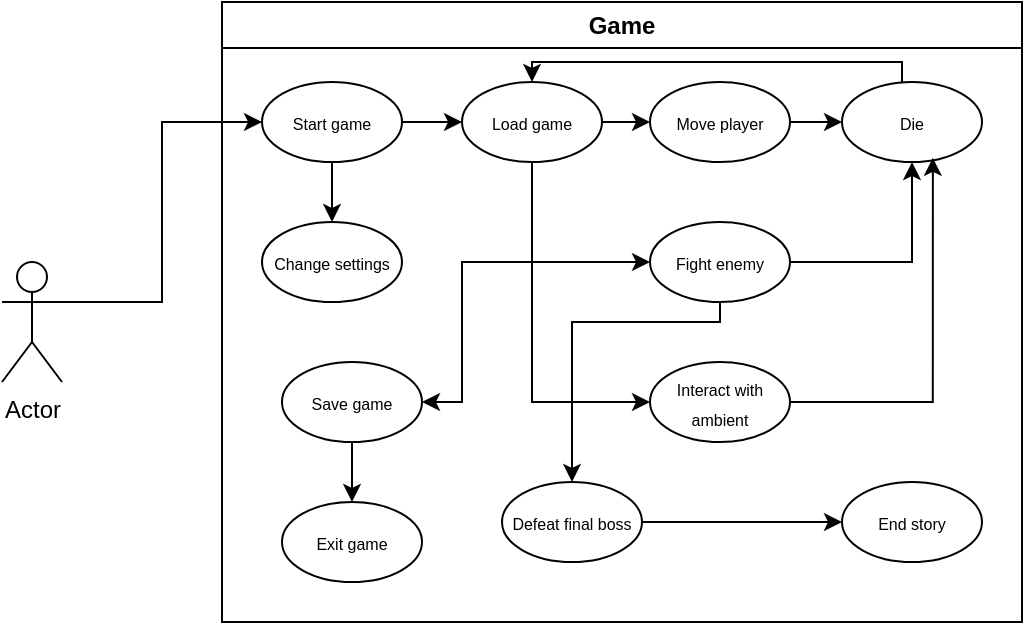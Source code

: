 <mxfile version="24.6.2" type="device">
  <diagram name="Seite-1" id="NDR3mnikh9q_f2Nxi1ZF">
    <mxGraphModel dx="890" dy="384" grid="1" gridSize="10" guides="1" tooltips="1" connect="1" arrows="1" fold="1" page="1" pageScale="1" pageWidth="827" pageHeight="1169" math="0" shadow="0">
      <root>
        <mxCell id="0" />
        <mxCell id="1" parent="0" />
        <mxCell id="LJkc8kywVHEcN_hv7QL5-4" style="edgeStyle=orthogonalEdgeStyle;rounded=0;orthogonalLoop=1;jettySize=auto;html=1;exitX=1;exitY=0.333;exitDx=0;exitDy=0;exitPerimeter=0;entryX=0;entryY=0.5;entryDx=0;entryDy=0;" edge="1" parent="1" source="LJkc8kywVHEcN_hv7QL5-1" target="LJkc8kywVHEcN_hv7QL5-3">
          <mxGeometry relative="1" as="geometry" />
        </mxCell>
        <mxCell id="LJkc8kywVHEcN_hv7QL5-1" value="Actor" style="shape=umlActor;verticalLabelPosition=bottom;verticalAlign=top;html=1;outlineConnect=0;" vertex="1" parent="1">
          <mxGeometry x="70" y="220" width="30" height="60" as="geometry" />
        </mxCell>
        <mxCell id="LJkc8kywVHEcN_hv7QL5-2" value="Game" style="swimlane;whiteSpace=wrap;html=1;" vertex="1" parent="1">
          <mxGeometry x="180" y="90" width="400" height="310" as="geometry" />
        </mxCell>
        <mxCell id="LJkc8kywVHEcN_hv7QL5-6" style="edgeStyle=orthogonalEdgeStyle;rounded=0;orthogonalLoop=1;jettySize=auto;html=1;exitX=1;exitY=0.5;exitDx=0;exitDy=0;entryX=0;entryY=0.5;entryDx=0;entryDy=0;" edge="1" parent="LJkc8kywVHEcN_hv7QL5-2" source="LJkc8kywVHEcN_hv7QL5-3" target="LJkc8kywVHEcN_hv7QL5-5">
          <mxGeometry relative="1" as="geometry" />
        </mxCell>
        <mxCell id="LJkc8kywVHEcN_hv7QL5-22" style="edgeStyle=orthogonalEdgeStyle;rounded=0;orthogonalLoop=1;jettySize=auto;html=1;entryX=0.5;entryY=0;entryDx=0;entryDy=0;" edge="1" parent="LJkc8kywVHEcN_hv7QL5-2" source="LJkc8kywVHEcN_hv7QL5-3" target="LJkc8kywVHEcN_hv7QL5-23">
          <mxGeometry relative="1" as="geometry">
            <mxPoint x="55" y="110" as="targetPoint" />
          </mxGeometry>
        </mxCell>
        <mxCell id="LJkc8kywVHEcN_hv7QL5-3" value="&lt;font style=&quot;font-size: 8px;&quot;&gt;Start game&lt;/font&gt;" style="ellipse;whiteSpace=wrap;html=1;" vertex="1" parent="LJkc8kywVHEcN_hv7QL5-2">
          <mxGeometry x="20" y="40" width="70" height="40" as="geometry" />
        </mxCell>
        <mxCell id="LJkc8kywVHEcN_hv7QL5-16" style="edgeStyle=orthogonalEdgeStyle;rounded=0;orthogonalLoop=1;jettySize=auto;html=1;exitX=1;exitY=0.5;exitDx=0;exitDy=0;entryX=0;entryY=0.5;entryDx=0;entryDy=0;" edge="1" parent="LJkc8kywVHEcN_hv7QL5-2" source="LJkc8kywVHEcN_hv7QL5-5" target="LJkc8kywVHEcN_hv7QL5-15">
          <mxGeometry relative="1" as="geometry" />
        </mxCell>
        <mxCell id="LJkc8kywVHEcN_hv7QL5-18" style="edgeStyle=orthogonalEdgeStyle;rounded=0;orthogonalLoop=1;jettySize=auto;html=1;entryX=0;entryY=0.5;entryDx=0;entryDy=0;" edge="1" parent="LJkc8kywVHEcN_hv7QL5-2" source="LJkc8kywVHEcN_hv7QL5-5" target="LJkc8kywVHEcN_hv7QL5-17">
          <mxGeometry relative="1" as="geometry">
            <Array as="points">
              <mxPoint x="155" y="130" />
            </Array>
          </mxGeometry>
        </mxCell>
        <mxCell id="LJkc8kywVHEcN_hv7QL5-21" style="edgeStyle=orthogonalEdgeStyle;rounded=0;orthogonalLoop=1;jettySize=auto;html=1;entryX=0;entryY=0.5;entryDx=0;entryDy=0;" edge="1" parent="LJkc8kywVHEcN_hv7QL5-2" source="LJkc8kywVHEcN_hv7QL5-5" target="LJkc8kywVHEcN_hv7QL5-19">
          <mxGeometry relative="1" as="geometry">
            <Array as="points">
              <mxPoint x="155" y="200" />
            </Array>
          </mxGeometry>
        </mxCell>
        <mxCell id="LJkc8kywVHEcN_hv7QL5-25" style="edgeStyle=orthogonalEdgeStyle;rounded=0;orthogonalLoop=1;jettySize=auto;html=1;entryX=1;entryY=0.5;entryDx=0;entryDy=0;" edge="1" parent="LJkc8kywVHEcN_hv7QL5-2" source="LJkc8kywVHEcN_hv7QL5-5" target="LJkc8kywVHEcN_hv7QL5-24">
          <mxGeometry relative="1" as="geometry">
            <Array as="points">
              <mxPoint x="155" y="130" />
              <mxPoint x="120" y="130" />
              <mxPoint x="120" y="200" />
            </Array>
          </mxGeometry>
        </mxCell>
        <mxCell id="LJkc8kywVHEcN_hv7QL5-5" value="&lt;span style=&quot;font-size: 8px;&quot;&gt;Load game&lt;/span&gt;" style="ellipse;whiteSpace=wrap;html=1;" vertex="1" parent="LJkc8kywVHEcN_hv7QL5-2">
          <mxGeometry x="120" y="40" width="70" height="40" as="geometry" />
        </mxCell>
        <mxCell id="LJkc8kywVHEcN_hv7QL5-30" style="edgeStyle=orthogonalEdgeStyle;rounded=0;orthogonalLoop=1;jettySize=auto;html=1;entryX=0;entryY=0.5;entryDx=0;entryDy=0;" edge="1" parent="LJkc8kywVHEcN_hv7QL5-2" source="LJkc8kywVHEcN_hv7QL5-15" target="LJkc8kywVHEcN_hv7QL5-29">
          <mxGeometry relative="1" as="geometry" />
        </mxCell>
        <mxCell id="LJkc8kywVHEcN_hv7QL5-15" value="&lt;span style=&quot;font-size: 8px;&quot;&gt;Move player&lt;/span&gt;" style="ellipse;whiteSpace=wrap;html=1;" vertex="1" parent="LJkc8kywVHEcN_hv7QL5-2">
          <mxGeometry x="214" y="40" width="70" height="40" as="geometry" />
        </mxCell>
        <mxCell id="LJkc8kywVHEcN_hv7QL5-31" style="edgeStyle=orthogonalEdgeStyle;rounded=0;orthogonalLoop=1;jettySize=auto;html=1;entryX=0.5;entryY=1;entryDx=0;entryDy=0;" edge="1" parent="LJkc8kywVHEcN_hv7QL5-2" source="LJkc8kywVHEcN_hv7QL5-17" target="LJkc8kywVHEcN_hv7QL5-29">
          <mxGeometry relative="1" as="geometry" />
        </mxCell>
        <mxCell id="LJkc8kywVHEcN_hv7QL5-34" style="edgeStyle=orthogonalEdgeStyle;rounded=0;orthogonalLoop=1;jettySize=auto;html=1;exitX=0.5;exitY=1;exitDx=0;exitDy=0;entryX=0.5;entryY=0;entryDx=0;entryDy=0;" edge="1" parent="LJkc8kywVHEcN_hv7QL5-2" source="LJkc8kywVHEcN_hv7QL5-17" target="LJkc8kywVHEcN_hv7QL5-33">
          <mxGeometry relative="1" as="geometry">
            <Array as="points">
              <mxPoint x="249" y="160" />
              <mxPoint x="175" y="160" />
            </Array>
          </mxGeometry>
        </mxCell>
        <mxCell id="LJkc8kywVHEcN_hv7QL5-17" value="&lt;span style=&quot;font-size: 8px;&quot;&gt;Fight enemy&lt;/span&gt;" style="ellipse;whiteSpace=wrap;html=1;" vertex="1" parent="LJkc8kywVHEcN_hv7QL5-2">
          <mxGeometry x="214" y="110" width="70" height="40" as="geometry" />
        </mxCell>
        <mxCell id="LJkc8kywVHEcN_hv7QL5-19" value="&lt;span style=&quot;font-size: 8px;&quot;&gt;Interact with ambient&lt;/span&gt;" style="ellipse;whiteSpace=wrap;html=1;" vertex="1" parent="LJkc8kywVHEcN_hv7QL5-2">
          <mxGeometry x="214" y="180" width="70" height="40" as="geometry" />
        </mxCell>
        <mxCell id="LJkc8kywVHEcN_hv7QL5-23" value="&lt;span style=&quot;font-size: 8px;&quot;&gt;Change settings&lt;/span&gt;" style="ellipse;whiteSpace=wrap;html=1;" vertex="1" parent="LJkc8kywVHEcN_hv7QL5-2">
          <mxGeometry x="20" y="110" width="70" height="40" as="geometry" />
        </mxCell>
        <mxCell id="LJkc8kywVHEcN_hv7QL5-26" style="edgeStyle=orthogonalEdgeStyle;rounded=0;orthogonalLoop=1;jettySize=auto;html=1;exitX=0.5;exitY=1;exitDx=0;exitDy=0;" edge="1" parent="LJkc8kywVHEcN_hv7QL5-2" source="LJkc8kywVHEcN_hv7QL5-24" target="LJkc8kywVHEcN_hv7QL5-27">
          <mxGeometry relative="1" as="geometry">
            <mxPoint x="65.125" y="240" as="targetPoint" />
          </mxGeometry>
        </mxCell>
        <mxCell id="LJkc8kywVHEcN_hv7QL5-24" value="&lt;span style=&quot;font-size: 8px;&quot;&gt;Save game&lt;/span&gt;" style="ellipse;whiteSpace=wrap;html=1;" vertex="1" parent="LJkc8kywVHEcN_hv7QL5-2">
          <mxGeometry x="30" y="180" width="70" height="40" as="geometry" />
        </mxCell>
        <mxCell id="LJkc8kywVHEcN_hv7QL5-27" value="&lt;span style=&quot;font-size: 8px;&quot;&gt;Exit game&lt;/span&gt;" style="ellipse;whiteSpace=wrap;html=1;" vertex="1" parent="LJkc8kywVHEcN_hv7QL5-2">
          <mxGeometry x="30" y="250" width="70" height="40" as="geometry" />
        </mxCell>
        <mxCell id="LJkc8kywVHEcN_hv7QL5-38" style="edgeStyle=orthogonalEdgeStyle;rounded=0;orthogonalLoop=1;jettySize=auto;html=1;entryX=0.5;entryY=0;entryDx=0;entryDy=0;" edge="1" parent="LJkc8kywVHEcN_hv7QL5-2" source="LJkc8kywVHEcN_hv7QL5-29" target="LJkc8kywVHEcN_hv7QL5-5">
          <mxGeometry relative="1" as="geometry">
            <Array as="points">
              <mxPoint x="340" y="30" />
              <mxPoint x="155" y="30" />
            </Array>
          </mxGeometry>
        </mxCell>
        <mxCell id="LJkc8kywVHEcN_hv7QL5-29" value="&lt;span style=&quot;font-size: 8px;&quot;&gt;Die&lt;/span&gt;" style="ellipse;whiteSpace=wrap;html=1;" vertex="1" parent="LJkc8kywVHEcN_hv7QL5-2">
          <mxGeometry x="310" y="40" width="70" height="40" as="geometry" />
        </mxCell>
        <mxCell id="LJkc8kywVHEcN_hv7QL5-32" style="edgeStyle=orthogonalEdgeStyle;rounded=0;orthogonalLoop=1;jettySize=auto;html=1;entryX=0.649;entryY=0.948;entryDx=0;entryDy=0;entryPerimeter=0;" edge="1" parent="LJkc8kywVHEcN_hv7QL5-2" source="LJkc8kywVHEcN_hv7QL5-19" target="LJkc8kywVHEcN_hv7QL5-29">
          <mxGeometry relative="1" as="geometry" />
        </mxCell>
        <mxCell id="LJkc8kywVHEcN_hv7QL5-37" style="edgeStyle=orthogonalEdgeStyle;rounded=0;orthogonalLoop=1;jettySize=auto;html=1;entryX=0;entryY=0.5;entryDx=0;entryDy=0;" edge="1" parent="LJkc8kywVHEcN_hv7QL5-2" source="LJkc8kywVHEcN_hv7QL5-33" target="LJkc8kywVHEcN_hv7QL5-36">
          <mxGeometry relative="1" as="geometry" />
        </mxCell>
        <mxCell id="LJkc8kywVHEcN_hv7QL5-33" value="&lt;span style=&quot;font-size: 8px;&quot;&gt;Defeat final boss&lt;/span&gt;" style="ellipse;whiteSpace=wrap;html=1;" vertex="1" parent="LJkc8kywVHEcN_hv7QL5-2">
          <mxGeometry x="140" y="240" width="70" height="40" as="geometry" />
        </mxCell>
        <mxCell id="LJkc8kywVHEcN_hv7QL5-36" value="&lt;span style=&quot;font-size: 8px;&quot;&gt;End story&lt;/span&gt;" style="ellipse;whiteSpace=wrap;html=1;" vertex="1" parent="LJkc8kywVHEcN_hv7QL5-2">
          <mxGeometry x="310" y="240" width="70" height="40" as="geometry" />
        </mxCell>
      </root>
    </mxGraphModel>
  </diagram>
</mxfile>

